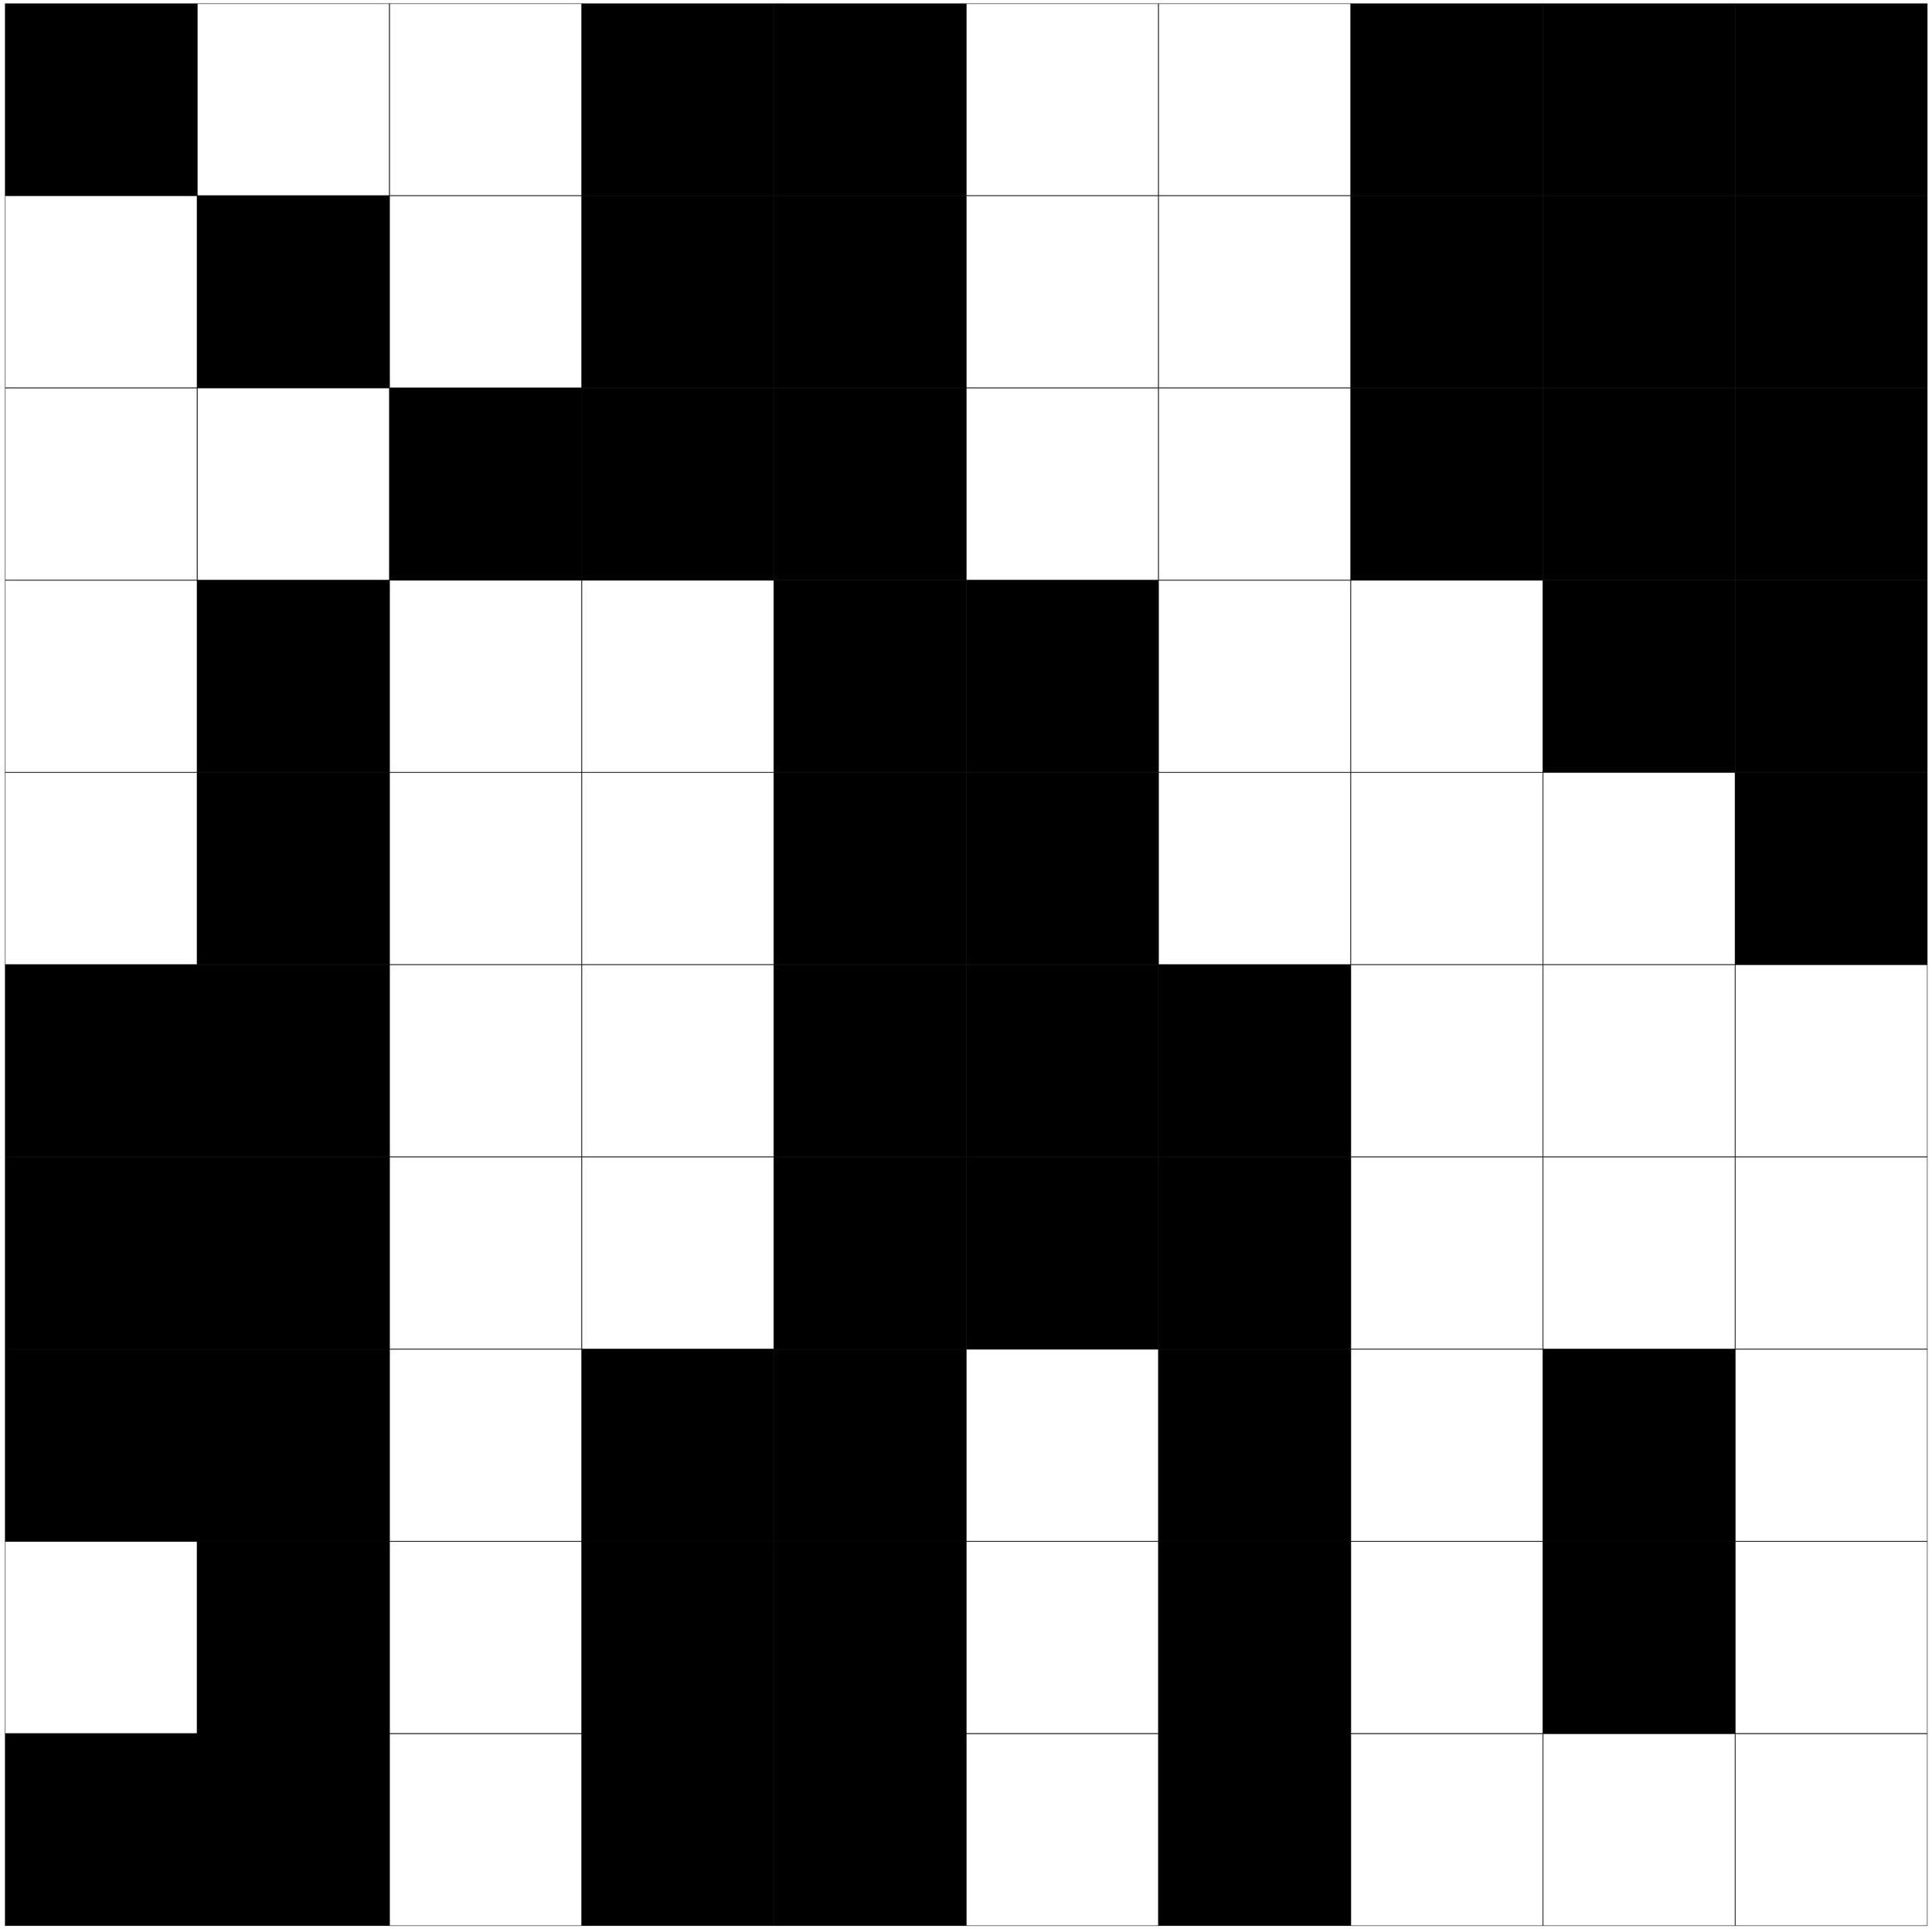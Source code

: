 digraph G {
 TABLA [shape = plaintext label =< 
 <TABLE border="0" cellspacing="1" cellborder = "1" cellpadding = "250">
<TR>
<TD bgcolor="black"></TD>
<TD></TD>
<TD></TD>
<TD bgcolor="black"></TD>
<TD bgcolor="black"></TD>
<TD></TD>
<TD></TD>
<TD bgcolor="black"></TD>
<TD bgcolor="black"></TD>
<TD bgcolor="black"></TD>
</TR><TR>
<TD></TD>
<TD bgcolor="black"></TD>
<TD></TD>
<TD bgcolor="black"></TD>
<TD bgcolor="black"></TD>
<TD></TD>
<TD></TD>
<TD bgcolor="black"></TD>
<TD bgcolor="black"></TD>
<TD bgcolor="black"></TD>
</TR><TR>
<TD></TD>
<TD></TD>
<TD bgcolor="black"></TD>
<TD bgcolor="black"></TD>
<TD bgcolor="black"></TD>
<TD></TD>
<TD></TD>
<TD bgcolor="black"></TD>
<TD bgcolor="black"></TD>
<TD bgcolor="black"></TD>
</TR><TR>
<TD></TD>
<TD bgcolor="black"></TD>
<TD></TD>
<TD></TD>
<TD bgcolor="black"></TD>
<TD bgcolor="black"></TD>
<TD></TD>
<TD></TD>
<TD bgcolor="black"></TD>
<TD bgcolor="black"></TD>
</TR><TR>
<TD></TD>
<TD bgcolor="black"></TD>
<TD></TD>
<TD></TD>
<TD bgcolor="black"></TD>
<TD bgcolor="black"></TD>
<TD></TD>
<TD></TD>
<TD></TD>
<TD bgcolor="black"></TD>
</TR><TR>
<TD bgcolor="black"></TD>
<TD bgcolor="black"></TD>
<TD></TD>
<TD></TD>
<TD bgcolor="black"></TD>
<TD bgcolor="black"></TD>
<TD bgcolor="black"></TD>
<TD></TD>
<TD></TD>
<TD></TD>
</TR><TR>
<TD bgcolor="black"></TD>
<TD bgcolor="black"></TD>
<TD></TD>
<TD></TD>
<TD bgcolor="black"></TD>
<TD bgcolor="black"></TD>
<TD bgcolor="black"></TD>
<TD></TD>
<TD></TD>
<TD></TD>
</TR><TR>
<TD bgcolor="black"></TD>
<TD bgcolor="black"></TD>
<TD></TD>
<TD bgcolor="black"></TD>
<TD bgcolor="black"></TD>
<TD></TD>
<TD bgcolor="black"></TD>
<TD></TD>
<TD bgcolor="black"></TD>
<TD></TD>
</TR><TR>
<TD></TD>
<TD bgcolor="black"></TD>
<TD></TD>
<TD bgcolor="black"></TD>
<TD bgcolor="black"></TD>
<TD></TD>
<TD bgcolor="black"></TD>
<TD></TD>
<TD bgcolor="black"></TD>
<TD></TD>
</TR><TR>
<TD bgcolor="black"></TD>
<TD bgcolor="black"></TD>
<TD></TD>
<TD bgcolor="black"></TD>
<TD bgcolor="black"></TD>
<TD></TD>
<TD bgcolor="black"></TD>
<TD></TD>
<TD></TD>
<TD></TD>
</TR></TABLE>>];
}